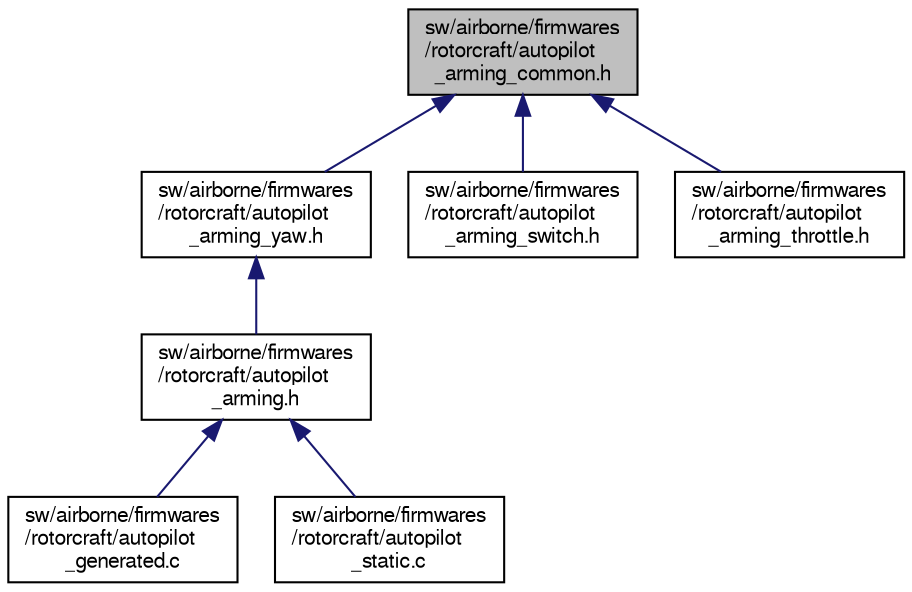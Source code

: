 digraph "sw/airborne/firmwares/rotorcraft/autopilot_arming_common.h"
{
  edge [fontname="FreeSans",fontsize="10",labelfontname="FreeSans",labelfontsize="10"];
  node [fontname="FreeSans",fontsize="10",shape=record];
  Node1 [label="sw/airborne/firmwares\l/rotorcraft/autopilot\l_arming_common.h",height=0.2,width=0.4,color="black", fillcolor="grey75", style="filled", fontcolor="black"];
  Node1 -> Node2 [dir="back",color="midnightblue",fontsize="10",style="solid",fontname="FreeSans"];
  Node2 [label="sw/airborne/firmwares\l/rotorcraft/autopilot\l_arming_yaw.h",height=0.2,width=0.4,color="black", fillcolor="white", style="filled",URL="$autopilot__arming__yaw_8h.html",tooltip="Arm the motors by with max yaw stick. "];
  Node2 -> Node3 [dir="back",color="midnightblue",fontsize="10",style="solid",fontname="FreeSans"];
  Node3 [label="sw/airborne/firmwares\l/rotorcraft/autopilot\l_arming.h",height=0.2,width=0.4,color="black", fillcolor="white", style="filled",URL="$autopilot__arming_8h.html",tooltip="Arming procedure for rotorcraft Several options can be selected: "];
  Node3 -> Node4 [dir="back",color="midnightblue",fontsize="10",style="solid",fontname="FreeSans"];
  Node4 [label="sw/airborne/firmwares\l/rotorcraft/autopilot\l_generated.c",height=0.2,width=0.4,color="black", fillcolor="white", style="filled",URL="$rotorcraft_2autopilot__generated_8c.html",tooltip="Generated autopilot implementation. "];
  Node3 -> Node5 [dir="back",color="midnightblue",fontsize="10",style="solid",fontname="FreeSans"];
  Node5 [label="sw/airborne/firmwares\l/rotorcraft/autopilot\l_static.c",height=0.2,width=0.4,color="black", fillcolor="white", style="filled",URL="$rotorcraft_2autopilot__static_8c.html",tooltip="Static autopilot implementation. "];
  Node1 -> Node6 [dir="back",color="midnightblue",fontsize="10",style="solid",fontname="FreeSans"];
  Node6 [label="sw/airborne/firmwares\l/rotorcraft/autopilot\l_arming_switch.h",height=0.2,width=0.4,color="black", fillcolor="white", style="filled",URL="$autopilot__arming__switch_8h.html",tooltip="Arm the motors using a switch. "];
  Node1 -> Node7 [dir="back",color="midnightblue",fontsize="10",style="solid",fontname="FreeSans"];
  Node7 [label="sw/airborne/firmwares\l/rotorcraft/autopilot\l_arming_throttle.h",height=0.2,width=0.4,color="black", fillcolor="white", style="filled",URL="$autopilot__arming__throttle_8h.html",tooltip="Automatically arm the motors when applying throttle. "];
}
